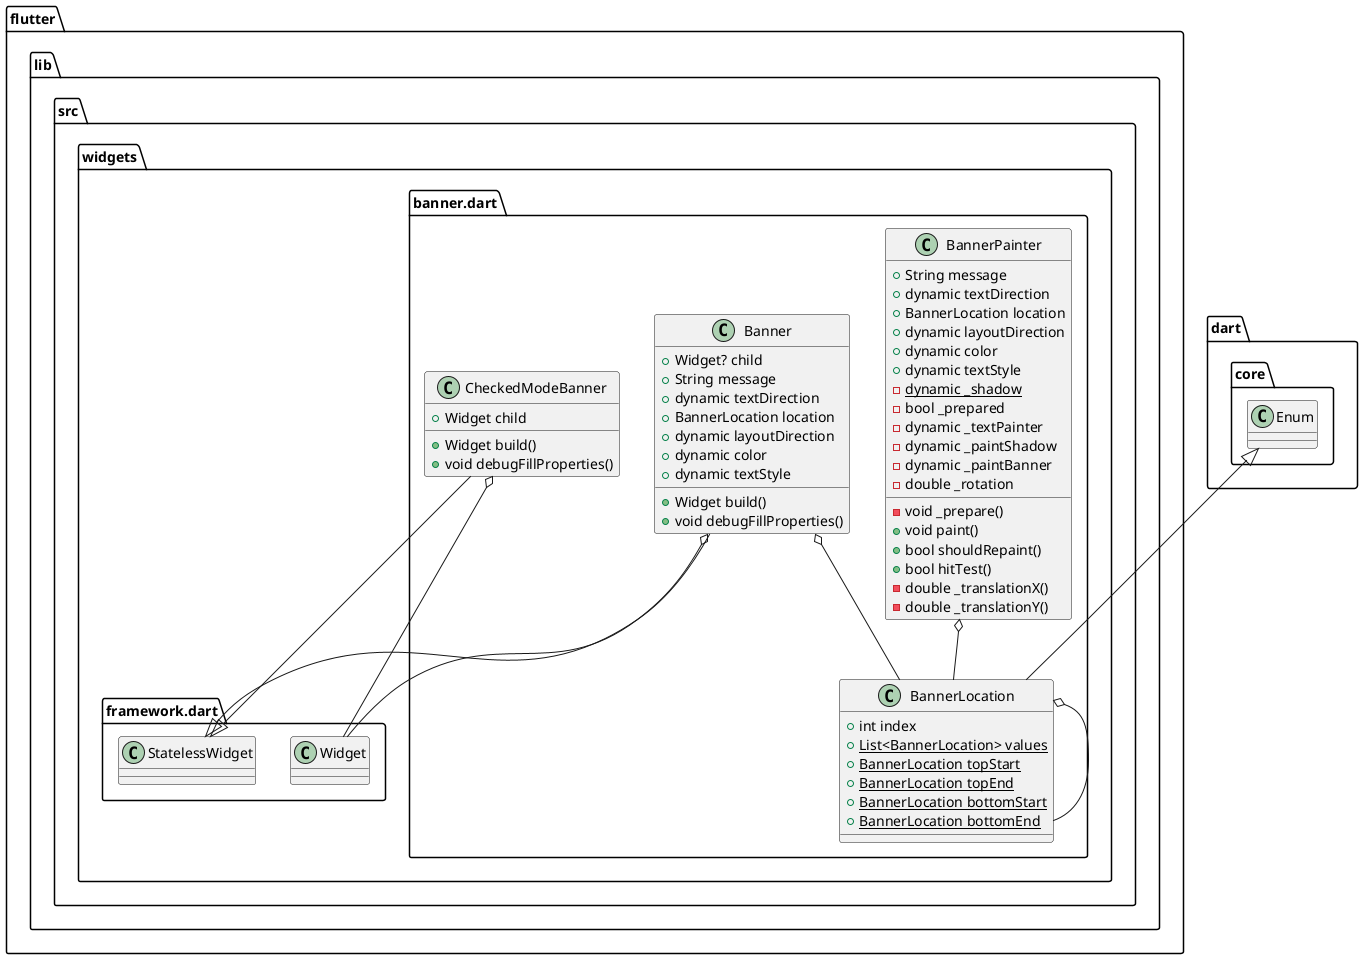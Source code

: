 @startuml
set namespaceSeparator ::

class "flutter::lib::src::widgets::banner.dart::BannerPainter" {
  +String message
  +dynamic textDirection
  +BannerLocation location
  +dynamic layoutDirection
  +dynamic color
  +dynamic textStyle
  {static} -dynamic _shadow
  -bool _prepared
  -dynamic _textPainter
  -dynamic _paintShadow
  -dynamic _paintBanner
  -double _rotation
  -void _prepare()
  +void paint()
  +bool shouldRepaint()
  +bool hitTest()
  -double _translationX()
  -double _translationY()
}

"flutter::lib::src::widgets::banner.dart::BannerPainter" o-- "flutter::lib::src::widgets::banner.dart::BannerLocation"

class "flutter::lib::src::widgets::banner.dart::Banner" {
  +Widget? child
  +String message
  +dynamic textDirection
  +BannerLocation location
  +dynamic layoutDirection
  +dynamic color
  +dynamic textStyle
  +Widget build()
  +void debugFillProperties()
}

"flutter::lib::src::widgets::banner.dart::Banner" o-- "flutter::lib::src::widgets::framework.dart::Widget"
"flutter::lib::src::widgets::banner.dart::Banner" o-- "flutter::lib::src::widgets::banner.dart::BannerLocation"
"flutter::lib::src::widgets::framework.dart::StatelessWidget" <|-- "flutter::lib::src::widgets::banner.dart::Banner"

class "flutter::lib::src::widgets::banner.dart::CheckedModeBanner" {
  +Widget child
  +Widget build()
  +void debugFillProperties()
}

"flutter::lib::src::widgets::banner.dart::CheckedModeBanner" o-- "flutter::lib::src::widgets::framework.dart::Widget"
"flutter::lib::src::widgets::framework.dart::StatelessWidget" <|-- "flutter::lib::src::widgets::banner.dart::CheckedModeBanner"

class "flutter::lib::src::widgets::banner.dart::BannerLocation" {
  +int index
  {static} +List<BannerLocation> values
  {static} +BannerLocation topStart
  {static} +BannerLocation topEnd
  {static} +BannerLocation bottomStart
  {static} +BannerLocation bottomEnd
}

"flutter::lib::src::widgets::banner.dart::BannerLocation" o-- "flutter::lib::src::widgets::banner.dart::BannerLocation"
"dart::core::Enum" <|-- "flutter::lib::src::widgets::banner.dart::BannerLocation"


@enduml